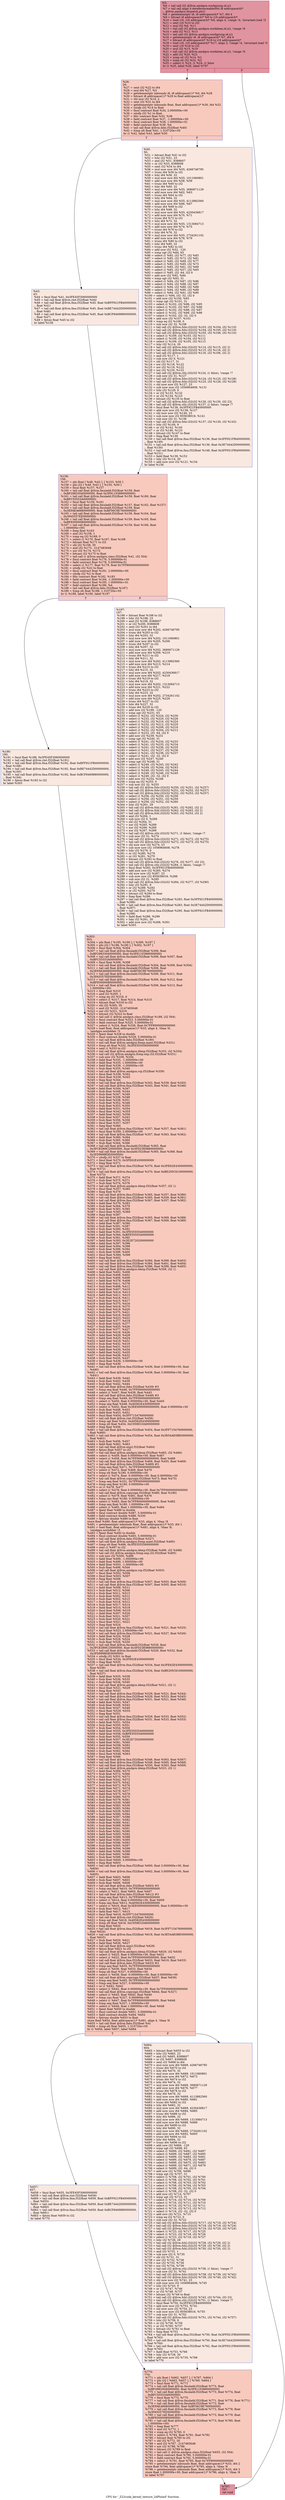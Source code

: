 digraph "CFG for '_Z22cuda_kernel_texture_2dPhiimf' function" {
	label="CFG for '_Z22cuda_kernel_texture_2dPhiimf' function";

	Node0x5f1b430 [shape=record,color="#b70d28ff", style=filled, fillcolor="#b70d2870",label="{%5:\l  %6 = tail call i32 @llvm.amdgcn.workgroup.id.x()\l  %7 = tail call align 4 dereferenceable(64) i8 addrspace(4)*\l... @llvm.amdgcn.dispatch.ptr()\l  %8 = getelementptr i8, i8 addrspace(4)* %7, i64 4\l  %9 = bitcast i8 addrspace(4)* %8 to i16 addrspace(4)*\l  %10 = load i16, i16 addrspace(4)* %9, align 4, !range !4, !invariant.load !5\l  %11 = zext i16 %10 to i32\l  %12 = mul i32 %6, %11\l  %13 = tail call i32 @llvm.amdgcn.workitem.id.x(), !range !6\l  %14 = add i32 %12, %13\l  %15 = tail call i32 @llvm.amdgcn.workgroup.id.y()\l  %16 = getelementptr i8, i8 addrspace(4)* %7, i64 6\l  %17 = bitcast i8 addrspace(4)* %16 to i16 addrspace(4)*\l  %18 = load i16, i16 addrspace(4)* %17, align 2, !range !4, !invariant.load !5\l  %19 = zext i16 %18 to i32\l  %20 = mul i32 %15, %19\l  %21 = tail call i32 @llvm.amdgcn.workitem.id.y(), !range !6\l  %22 = add i32 %20, %21\l  %23 = icmp slt i32 %14, %1\l  %24 = icmp slt i32 %22, %2\l  %25 = select i1 %23, i1 %24, i1 false\l  br i1 %25, label %26, label %797\l|{<s0>T|<s1>F}}"];
	Node0x5f1b430:s0 -> Node0x5f1eeb0;
	Node0x5f1b430:s1 -> Node0x5f1ef40;
	Node0x5f1eeb0 [shape=record,color="#3d50c3ff", style=filled, fillcolor="#ef886b70",label="{%26:\l26:                                               \l  %27 = sext i32 %22 to i64\l  %28 = mul i64 %27, %3\l  %29 = getelementptr inbounds i8, i8 addrspace(1)* %0, i64 %28\l  %30 = bitcast i8 addrspace(1)* %29 to float addrspace(1)*\l  %31 = shl nsw i32 %14, 2\l  %32 = sext i32 %31 to i64\l  %33 = getelementptr inbounds float, float addrspace(1)* %30, i64 %32\l  %34 = sitofp i32 %14 to float\l  %35 = fmul contract float %34, 2.000000e+00\l  %36 = sitofp i32 %1 to float\l  %37 = fdiv contract float %35, %36\l  %38 = fadd contract float %37, -1.000000e+00\l  %39 = fmul contract float %38, 1.000000e+01\l  %40 = fadd contract float %39, %4\l  %41 = tail call float @llvm.fabs.f32(float %40)\l  %42 = fcmp olt float %41, 1.310720e+05\l  br i1 %42, label %43, label %50\l|{<s0>T|<s1>F}}"];
	Node0x5f1eeb0:s0 -> Node0x5f20660;
	Node0x5f1eeb0:s1 -> Node0x5f206f0;
	Node0x5f20660 [shape=record,color="#3d50c3ff", style=filled, fillcolor="#f1ccb870",label="{%43:\l43:                                               \l  %44 = fmul float %41, 0x3FE45F3060000000\l  %45 = tail call float @llvm.rint.f32(float %44)\l  %46 = tail call float @llvm.fma.f32(float %45, float 0xBFF921FB40000000,\l... float %41)\l  %47 = tail call float @llvm.fma.f32(float %45, float 0xBE74442D00000000,\l... float %46)\l  %48 = tail call float @llvm.fma.f32(float %45, float 0xBCF8469880000000,\l... float %47)\l  %49 = fptosi float %45 to i32\l  br label %156\l}"];
	Node0x5f20660 -> Node0x5f21150;
	Node0x5f206f0 [shape=record,color="#3d50c3ff", style=filled, fillcolor="#f1ccb870",label="{%50:\l50:                                               \l  %51 = bitcast float %41 to i32\l  %52 = lshr i32 %51, 23\l  %53 = and i32 %51, 8388607\l  %54 = or i32 %53, 8388608\l  %55 = zext i32 %54 to i64\l  %56 = mul nuw nsw i64 %55, 4266746795\l  %57 = trunc i64 %56 to i32\l  %58 = lshr i64 %56, 32\l  %59 = mul nuw nsw i64 %55, 1011060801\l  %60 = add nuw nsw i64 %58, %59\l  %61 = trunc i64 %60 to i32\l  %62 = lshr i64 %60, 32\l  %63 = mul nuw nsw i64 %55, 3680671129\l  %64 = add nuw nsw i64 %62, %63\l  %65 = trunc i64 %64 to i32\l  %66 = lshr i64 %64, 32\l  %67 = mul nuw nsw i64 %55, 4113882560\l  %68 = add nuw nsw i64 %66, %67\l  %69 = trunc i64 %68 to i32\l  %70 = lshr i64 %68, 32\l  %71 = mul nuw nsw i64 %55, 4230436817\l  %72 = add nuw nsw i64 %70, %71\l  %73 = trunc i64 %72 to i32\l  %74 = lshr i64 %72, 32\l  %75 = mul nuw nsw i64 %55, 1313084713\l  %76 = add nuw nsw i64 %74, %75\l  %77 = trunc i64 %76 to i32\l  %78 = lshr i64 %76, 32\l  %79 = mul nuw nsw i64 %55, 2734261102\l  %80 = add nuw nsw i64 %78, %79\l  %81 = trunc i64 %80 to i32\l  %82 = lshr i64 %80, 32\l  %83 = trunc i64 %82 to i32\l  %84 = add nsw i32 %52, -120\l  %85 = icmp ugt i32 %84, 63\l  %86 = select i1 %85, i32 %77, i32 %83\l  %87 = select i1 %85, i32 %73, i32 %81\l  %88 = select i1 %85, i32 %69, i32 %77\l  %89 = select i1 %85, i32 %65, i32 %73\l  %90 = select i1 %85, i32 %61, i32 %69\l  %91 = select i1 %85, i32 %57, i32 %65\l  %92 = select i1 %85, i32 -64, i32 0\l  %93 = add nsw i32 %92, %84\l  %94 = icmp ugt i32 %93, 31\l  %95 = select i1 %94, i32 %87, i32 %86\l  %96 = select i1 %94, i32 %88, i32 %87\l  %97 = select i1 %94, i32 %89, i32 %88\l  %98 = select i1 %94, i32 %90, i32 %89\l  %99 = select i1 %94, i32 %91, i32 %90\l  %100 = select i1 %94, i32 -32, i32 0\l  %101 = add nsw i32 %100, %93\l  %102 = icmp ugt i32 %101, 31\l  %103 = select i1 %102, i32 %96, i32 %95\l  %104 = select i1 %102, i32 %97, i32 %96\l  %105 = select i1 %102, i32 %98, i32 %97\l  %106 = select i1 %102, i32 %99, i32 %98\l  %107 = select i1 %102, i32 -32, i32 0\l  %108 = add nsw i32 %107, %101\l  %109 = icmp eq i32 %108, 0\l  %110 = sub nsw i32 32, %108\l  %111 = tail call i32 @llvm.fshr.i32(i32 %103, i32 %104, i32 %110)\l  %112 = tail call i32 @llvm.fshr.i32(i32 %104, i32 %105, i32 %110)\l  %113 = tail call i32 @llvm.fshr.i32(i32 %105, i32 %106, i32 %110)\l  %114 = select i1 %109, i32 %103, i32 %111\l  %115 = select i1 %109, i32 %104, i32 %112\l  %116 = select i1 %109, i32 %105, i32 %113\l  %117 = lshr i32 %114, 29\l  %118 = tail call i32 @llvm.fshl.i32(i32 %114, i32 %115, i32 2)\l  %119 = tail call i32 @llvm.fshl.i32(i32 %115, i32 %116, i32 2)\l  %120 = tail call i32 @llvm.fshl.i32(i32 %116, i32 %106, i32 2)\l  %121 = and i32 %117, 1\l  %122 = sub nsw i32 0, %121\l  %123 = shl i32 %117, 31\l  %124 = xor i32 %118, %122\l  %125 = xor i32 %119, %122\l  %126 = xor i32 %120, %122\l  %127 = tail call i32 @llvm.ctlz.i32(i32 %124, i1 false), !range !7\l  %128 = sub nsw i32 31, %127\l  %129 = tail call i32 @llvm.fshr.i32(i32 %124, i32 %125, i32 %128)\l  %130 = tail call i32 @llvm.fshr.i32(i32 %125, i32 %126, i32 %128)\l  %131 = shl nuw nsw i32 %127, 23\l  %132 = sub nuw nsw i32 1056964608, %131\l  %133 = lshr i32 %129, 9\l  %134 = or i32 %133, %132\l  %135 = or i32 %134, %123\l  %136 = bitcast i32 %135 to float\l  %137 = tail call i32 @llvm.fshl.i32(i32 %129, i32 %130, i32 23)\l  %138 = tail call i32 @llvm.ctlz.i32(i32 %137, i1 false), !range !7\l  %139 = fmul float %136, 0x3FF921FB40000000\l  %140 = add nuw nsw i32 %138, %127\l  %141 = shl nuw nsw i32 %140, 23\l  %142 = sub nuw nsw i32 855638016, %141\l  %143 = sub nsw i32 31, %138\l  %144 = tail call i32 @llvm.fshr.i32(i32 %137, i32 %130, i32 %143)\l  %145 = lshr i32 %144, 9\l  %146 = or i32 %142, %145\l  %147 = or i32 %146, %123\l  %148 = bitcast i32 %147 to float\l  %149 = fneg float %139\l  %150 = tail call float @llvm.fma.f32(float %136, float 0x3FF921FB40000000,\l... float %149)\l  %151 = tail call float @llvm.fma.f32(float %136, float 0x3E74442D00000000,\l... float %150)\l  %152 = tail call float @llvm.fma.f32(float %148, float 0x3FF921FB40000000,\l... float %151)\l  %153 = fadd float %139, %152\l  %154 = lshr i32 %114, 30\l  %155 = add nuw nsw i32 %121, %154\l  br label %156\l}"];
	Node0x5f206f0 -> Node0x5f21150;
	Node0x5f21150 [shape=record,color="#3d50c3ff", style=filled, fillcolor="#ef886b70",label="{%156:\l156:                                              \l  %157 = phi float [ %48, %43 ], [ %153, %50 ]\l  %158 = phi i32 [ %49, %43 ], [ %155, %50 ]\l  %159 = fmul float %157, %157\l  %160 = tail call float @llvm.fmuladd.f32(float %159, float\l... 0xBF29833040000000, float 0x3F81103880000000)\l  %161 = tail call float @llvm.fmuladd.f32(float %159, float %160, float\l... 0xBFC55553A0000000)\l  %162 = fmul float %159, %161\l  %163 = tail call float @llvm.fmuladd.f32(float %157, float %162, float %157)\l  %164 = tail call float @llvm.fmuladd.f32(float %159, float\l... 0x3EFAEA6680000000, float 0xBF56C9E760000000)\l  %165 = tail call float @llvm.fmuladd.f32(float %159, float %164, float\l... 0x3FA5557EE0000000)\l  %166 = tail call float @llvm.fmuladd.f32(float %159, float %165, float\l... 0xBFE0000080000000)\l  %167 = tail call float @llvm.fmuladd.f32(float %159, float %166, float\l... 1.000000e+00)\l  %168 = fneg float %163\l  %169 = and i32 %158, 1\l  %170 = icmp eq i32 %169, 0\l  %171 = select i1 %170, float %167, float %168\l  %172 = bitcast float %171 to i32\l  %173 = shl i32 %158, 30\l  %174 = and i32 %173, -2147483648\l  %175 = xor i32 %174, %172\l  %176 = bitcast i32 %175 to float\l  %177 = tail call i1 @llvm.amdgcn.class.f32(float %41, i32 504)\l  %178 = fmul contract float %176, 5.000000e-01\l  %179 = fadd contract float %178, 5.000000e-01\l  %180 = select i1 %177, float %179, float 0x7FF8000000000000\l  %181 = sitofp i32 %22 to float\l  %182 = fmul contract float %181, 2.000000e+00\l  %183 = sitofp i32 %2 to float\l  %184 = fdiv contract float %182, %183\l  %185 = fadd contract float %184, -1.000000e+00\l  %186 = fmul contract float %185, 1.000000e+01\l  %187 = fadd contract float %186, %4\l  %188 = tail call float @llvm.fabs.f32(float %187)\l  %189 = fcmp olt float %188, 1.310720e+05\l  br i1 %189, label %190, label %197\l|{<s0>T|<s1>F}}"];
	Node0x5f21150:s0 -> Node0x5f28ad0;
	Node0x5f21150:s1 -> Node0x5f28b60;
	Node0x5f28ad0 [shape=record,color="#3d50c3ff", style=filled, fillcolor="#f1ccb870",label="{%190:\l190:                                              \l  %191 = fmul float %188, 0x3FE45F3060000000\l  %192 = tail call float @llvm.rint.f32(float %191)\l  %193 = tail call float @llvm.fma.f32(float %192, float 0xBFF921FB40000000,\l... float %188)\l  %194 = tail call float @llvm.fma.f32(float %192, float 0xBE74442D00000000,\l... float %193)\l  %195 = tail call float @llvm.fma.f32(float %192, float 0xBCF8469880000000,\l... float %194)\l  %196 = fptosi float %192 to i32\l  br label %303\l}"];
	Node0x5f28ad0 -> Node0x5f29220;
	Node0x5f28b60 [shape=record,color="#3d50c3ff", style=filled, fillcolor="#f1ccb870",label="{%197:\l197:                                              \l  %198 = bitcast float %188 to i32\l  %199 = lshr i32 %198, 23\l  %200 = and i32 %198, 8388607\l  %201 = or i32 %200, 8388608\l  %202 = zext i32 %201 to i64\l  %203 = mul nuw nsw i64 %202, 4266746795\l  %204 = trunc i64 %203 to i32\l  %205 = lshr i64 %203, 32\l  %206 = mul nuw nsw i64 %202, 1011060801\l  %207 = add nuw nsw i64 %205, %206\l  %208 = trunc i64 %207 to i32\l  %209 = lshr i64 %207, 32\l  %210 = mul nuw nsw i64 %202, 3680671129\l  %211 = add nuw nsw i64 %209, %210\l  %212 = trunc i64 %211 to i32\l  %213 = lshr i64 %211, 32\l  %214 = mul nuw nsw i64 %202, 4113882560\l  %215 = add nuw nsw i64 %213, %214\l  %216 = trunc i64 %215 to i32\l  %217 = lshr i64 %215, 32\l  %218 = mul nuw nsw i64 %202, 4230436817\l  %219 = add nuw nsw i64 %217, %218\l  %220 = trunc i64 %219 to i32\l  %221 = lshr i64 %219, 32\l  %222 = mul nuw nsw i64 %202, 1313084713\l  %223 = add nuw nsw i64 %221, %222\l  %224 = trunc i64 %223 to i32\l  %225 = lshr i64 %223, 32\l  %226 = mul nuw nsw i64 %202, 2734261102\l  %227 = add nuw nsw i64 %225, %226\l  %228 = trunc i64 %227 to i32\l  %229 = lshr i64 %227, 32\l  %230 = trunc i64 %229 to i32\l  %231 = add nsw i32 %199, -120\l  %232 = icmp ugt i32 %231, 63\l  %233 = select i1 %232, i32 %224, i32 %230\l  %234 = select i1 %232, i32 %220, i32 %228\l  %235 = select i1 %232, i32 %216, i32 %224\l  %236 = select i1 %232, i32 %212, i32 %220\l  %237 = select i1 %232, i32 %208, i32 %216\l  %238 = select i1 %232, i32 %204, i32 %212\l  %239 = select i1 %232, i32 -64, i32 0\l  %240 = add nsw i32 %239, %231\l  %241 = icmp ugt i32 %240, 31\l  %242 = select i1 %241, i32 %234, i32 %233\l  %243 = select i1 %241, i32 %235, i32 %234\l  %244 = select i1 %241, i32 %236, i32 %235\l  %245 = select i1 %241, i32 %237, i32 %236\l  %246 = select i1 %241, i32 %238, i32 %237\l  %247 = select i1 %241, i32 -32, i32 0\l  %248 = add nsw i32 %247, %240\l  %249 = icmp ugt i32 %248, 31\l  %250 = select i1 %249, i32 %243, i32 %242\l  %251 = select i1 %249, i32 %244, i32 %243\l  %252 = select i1 %249, i32 %245, i32 %244\l  %253 = select i1 %249, i32 %246, i32 %245\l  %254 = select i1 %249, i32 -32, i32 0\l  %255 = add nsw i32 %254, %248\l  %256 = icmp eq i32 %255, 0\l  %257 = sub nsw i32 32, %255\l  %258 = tail call i32 @llvm.fshr.i32(i32 %250, i32 %251, i32 %257)\l  %259 = tail call i32 @llvm.fshr.i32(i32 %251, i32 %252, i32 %257)\l  %260 = tail call i32 @llvm.fshr.i32(i32 %252, i32 %253, i32 %257)\l  %261 = select i1 %256, i32 %250, i32 %258\l  %262 = select i1 %256, i32 %251, i32 %259\l  %263 = select i1 %256, i32 %252, i32 %260\l  %264 = lshr i32 %261, 29\l  %265 = tail call i32 @llvm.fshl.i32(i32 %261, i32 %262, i32 2)\l  %266 = tail call i32 @llvm.fshl.i32(i32 %262, i32 %263, i32 2)\l  %267 = tail call i32 @llvm.fshl.i32(i32 %263, i32 %253, i32 2)\l  %268 = and i32 %264, 1\l  %269 = sub nsw i32 0, %268\l  %270 = shl i32 %264, 31\l  %271 = xor i32 %265, %269\l  %272 = xor i32 %266, %269\l  %273 = xor i32 %267, %269\l  %274 = tail call i32 @llvm.ctlz.i32(i32 %271, i1 false), !range !7\l  %275 = sub nsw i32 31, %274\l  %276 = tail call i32 @llvm.fshr.i32(i32 %271, i32 %272, i32 %275)\l  %277 = tail call i32 @llvm.fshr.i32(i32 %272, i32 %273, i32 %275)\l  %278 = shl nuw nsw i32 %274, 23\l  %279 = sub nuw nsw i32 1056964608, %278\l  %280 = lshr i32 %276, 9\l  %281 = or i32 %280, %279\l  %282 = or i32 %281, %270\l  %283 = bitcast i32 %282 to float\l  %284 = tail call i32 @llvm.fshl.i32(i32 %276, i32 %277, i32 23)\l  %285 = tail call i32 @llvm.ctlz.i32(i32 %284, i1 false), !range !7\l  %286 = fmul float %283, 0x3FF921FB40000000\l  %287 = add nuw nsw i32 %285, %274\l  %288 = shl nuw nsw i32 %287, 23\l  %289 = sub nuw nsw i32 855638016, %288\l  %290 = sub nsw i32 31, %285\l  %291 = tail call i32 @llvm.fshr.i32(i32 %284, i32 %277, i32 %290)\l  %292 = lshr i32 %291, 9\l  %293 = or i32 %289, %292\l  %294 = or i32 %293, %270\l  %295 = bitcast i32 %294 to float\l  %296 = fneg float %286\l  %297 = tail call float @llvm.fma.f32(float %283, float 0x3FF921FB40000000,\l... float %296)\l  %298 = tail call float @llvm.fma.f32(float %283, float 0x3E74442D00000000,\l... float %297)\l  %299 = tail call float @llvm.fma.f32(float %295, float 0x3FF921FB40000000,\l... float %298)\l  %300 = fadd float %286, %299\l  %301 = lshr i32 %261, 30\l  %302 = add nuw nsw i32 %268, %301\l  br label %303\l}"];
	Node0x5f28b60 -> Node0x5f29220;
	Node0x5f29220 [shape=record,color="#3d50c3ff", style=filled, fillcolor="#ef886b70",label="{%303:\l303:                                              \l  %304 = phi float [ %195, %190 ], [ %300, %197 ]\l  %305 = phi i32 [ %196, %190 ], [ %302, %197 ]\l  %306 = fmul float %304, %304\l  %307 = tail call float @llvm.fmuladd.f32(float %306, float\l... 0xBF29833040000000, float 0x3F81103880000000)\l  %308 = tail call float @llvm.fmuladd.f32(float %306, float %307, float\l... 0xBFC55553A0000000)\l  %309 = fmul float %306, %308\l  %310 = tail call float @llvm.fmuladd.f32(float %304, float %309, float %304)\l  %311 = tail call float @llvm.fmuladd.f32(float %306, float\l... 0x3EFAEA6680000000, float 0xBF56C9E760000000)\l  %312 = tail call float @llvm.fmuladd.f32(float %306, float %311, float\l... 0x3FA5557EE0000000)\l  %313 = tail call float @llvm.fmuladd.f32(float %306, float %312, float\l... 0xBFE0000080000000)\l  %314 = tail call float @llvm.fmuladd.f32(float %306, float %313, float\l... 1.000000e+00)\l  %315 = fneg float %310\l  %316 = and i32 %305, 1\l  %317 = icmp eq i32 %316, 0\l  %318 = select i1 %317, float %314, float %315\l  %319 = bitcast float %318 to i32\l  %320 = shl i32 %305, 30\l  %321 = and i32 %320, -2147483648\l  %322 = xor i32 %321, %319\l  %323 = bitcast i32 %322 to float\l  %324 = tail call i1 @llvm.amdgcn.class.f32(float %188, i32 504)\l  %325 = fmul contract float %323, 5.000000e-01\l  %326 = fadd contract float %325, 5.000000e-01\l  %327 = select i1 %324, float %326, float 0x7FF8000000000000\l  %328 = load float, float addrspace(1)* %33, align 4, !tbaa !8,\l... !amdgpu.noclobber !5\l  %329 = fpext float %328 to double\l  %330 = fmul contract double %329, 5.000000e-01\l  %331 = tail call float @llvm.fabs.f32(float %180)\l  %332 = tail call float @llvm.amdgcn.frexp.mant.f32(float %331)\l  %333 = fcmp olt float %332, 0x3FE5555560000000\l  %334 = zext i1 %333 to i32\l  %335 = tail call float @llvm.amdgcn.ldexp.f32(float %332, i32 %334)\l  %336 = tail call i32 @llvm.amdgcn.frexp.exp.i32.f32(float %331)\l  %337 = sub nsw i32 %336, %334\l  %338 = fadd float %335, -1.000000e+00\l  %339 = fadd float %335, 1.000000e+00\l  %340 = fadd float %339, -1.000000e+00\l  %341 = fsub float %335, %340\l  %342 = tail call float @llvm.amdgcn.rcp.f32(float %339)\l  %343 = fmul float %338, %342\l  %344 = fmul float %339, %343\l  %345 = fneg float %344\l  %346 = tail call float @llvm.fma.f32(float %343, float %339, float %345)\l  %347 = tail call float @llvm.fma.f32(float %343, float %341, float %346)\l  %348 = fadd float %344, %347\l  %349 = fsub float %348, %344\l  %350 = fsub float %347, %349\l  %351 = fsub float %338, %348\l  %352 = fsub float %338, %351\l  %353 = fsub float %352, %348\l  %354 = fsub float %353, %350\l  %355 = fadd float %351, %354\l  %356 = fmul float %342, %355\l  %357 = fadd float %343, %356\l  %358 = fsub float %357, %343\l  %359 = fsub float %356, %358\l  %360 = fmul float %357, %357\l  %361 = fneg float %360\l  %362 = tail call float @llvm.fma.f32(float %357, float %357, float %361)\l  %363 = fmul float %359, 2.000000e+00\l  %364 = tail call float @llvm.fma.f32(float %357, float %363, float %362)\l  %365 = fadd float %360, %364\l  %366 = fsub float %365, %360\l  %367 = fsub float %364, %366\l  %368 = tail call float @llvm.fmuladd.f32(float %365, float\l... 0x3FCED89C20000000, float 0x3FD23E9880000000)\l  %369 = tail call float @llvm.fmuladd.f32(float %365, float %368, float\l... 0x3FD999BDE0000000)\l  %370 = sitofp i32 %337 to float\l  %371 = fmul float %370, 0x3FE62E4300000000\l  %372 = fneg float %371\l  %373 = tail call float @llvm.fma.f32(float %370, float 0x3FE62E4300000000,\l... float %372)\l  %374 = tail call float @llvm.fma.f32(float %370, float 0xBE205C6100000000,\l... float %373)\l  %375 = fadd float %371, %374\l  %376 = fsub float %375, %371\l  %377 = fsub float %374, %376\l  %378 = tail call float @llvm.amdgcn.ldexp.f32(float %357, i32 1)\l  %379 = fmul float %357, %365\l  %380 = fneg float %379\l  %381 = tail call float @llvm.fma.f32(float %365, float %357, float %380)\l  %382 = tail call float @llvm.fma.f32(float %365, float %359, float %381)\l  %383 = tail call float @llvm.fma.f32(float %367, float %357, float %382)\l  %384 = fadd float %379, %383\l  %385 = fsub float %384, %379\l  %386 = fsub float %383, %385\l  %387 = fmul float %365, %369\l  %388 = fneg float %387\l  %389 = tail call float @llvm.fma.f32(float %365, float %369, float %388)\l  %390 = tail call float @llvm.fma.f32(float %367, float %369, float %389)\l  %391 = fadd float %387, %390\l  %392 = fsub float %391, %387\l  %393 = fsub float %390, %392\l  %394 = fadd float %391, 0x3FE5555540000000\l  %395 = fadd float %394, 0xBFE5555540000000\l  %396 = fsub float %391, %395\l  %397 = fadd float %393, 0x3E2E720200000000\l  %398 = fadd float %397, %396\l  %399 = fadd float %394, %398\l  %400 = fsub float %399, %394\l  %401 = fsub float %398, %400\l  %402 = fmul float %384, %399\l  %403 = fneg float %402\l  %404 = tail call float @llvm.fma.f32(float %384, float %399, float %403)\l  %405 = tail call float @llvm.fma.f32(float %384, float %401, float %404)\l  %406 = tail call float @llvm.fma.f32(float %386, float %399, float %405)\l  %407 = tail call float @llvm.amdgcn.ldexp.f32(float %359, i32 1)\l  %408 = fadd float %402, %406\l  %409 = fsub float %408, %402\l  %410 = fsub float %406, %409\l  %411 = fadd float %378, %408\l  %412 = fsub float %411, %378\l  %413 = fsub float %408, %412\l  %414 = fadd float %407, %410\l  %415 = fadd float %414, %413\l  %416 = fadd float %411, %415\l  %417 = fsub float %416, %411\l  %418 = fsub float %415, %417\l  %419 = fadd float %375, %416\l  %420 = fsub float %419, %375\l  %421 = fsub float %419, %420\l  %422 = fsub float %375, %421\l  %423 = fsub float %416, %420\l  %424 = fadd float %423, %422\l  %425 = fadd float %377, %418\l  %426 = fsub float %425, %377\l  %427 = fsub float %425, %426\l  %428 = fsub float %377, %427\l  %429 = fsub float %418, %426\l  %430 = fadd float %429, %428\l  %431 = fadd float %425, %424\l  %432 = fadd float %419, %431\l  %433 = fsub float %432, %419\l  %434 = fsub float %431, %433\l  %435 = fadd float %430, %434\l  %436 = fadd float %432, %435\l  %437 = fsub float %436, %432\l  %438 = fsub float %435, %437\l  %439 = fmul float %436, 3.000000e+00\l  %440 = fneg float %439\l  %441 = tail call float @llvm.fma.f32(float %436, float 3.000000e+00, float\l... %440)\l  %442 = tail call float @llvm.fma.f32(float %438, float 3.000000e+00, float\l... %441)\l  %443 = fadd float %439, %442\l  %444 = fsub float %443, %439\l  %445 = fsub float %442, %444\l  %446 = tail call float @llvm.fabs.f32(float %439) #3\l  %447 = fcmp oeq float %446, 0x7FF0000000000000\l  %448 = select i1 %447, float %439, float %443\l  %449 = tail call float @llvm.fabs.f32(float %448) #3\l  %450 = fcmp oeq float %449, 0x7FF0000000000000\l  %451 = select i1 %450, float 0.000000e+00, float %445\l  %452 = fcmp oeq float %448, 0x40562E4300000000\l  %453 = select i1 %452, float 0x3EE0000000000000, float 0.000000e+00\l  %454 = fsub float %448, %453\l  %455 = fadd float %453, %451\l  %456 = fmul float %454, 0x3FF7154760000000\l  %457 = tail call float @llvm.rint.f32(float %456)\l  %458 = fcmp ogt float %454, 0x40562E4300000000\l  %459 = fcmp olt float %454, 0xC059D1DA00000000\l  %460 = fneg float %456\l  %461 = tail call float @llvm.fma.f32(float %454, float 0x3FF7154760000000,\l... float %460)\l  %462 = tail call float @llvm.fma.f32(float %454, float 0x3E54AE0BE0000000,\l... float %461)\l  %463 = fsub float %456, %457\l  %464 = fadd float %462, %463\l  %465 = tail call float @llvm.exp2.f32(float %464)\l  %466 = fptosi float %457 to i32\l  %467 = tail call float @llvm.amdgcn.ldexp.f32(float %465, i32 %466)\l  %468 = select i1 %459, float 0.000000e+00, float %467\l  %469 = select i1 %458, float 0x7FF0000000000000, float %468\l  %470 = tail call float @llvm.fma.f32(float %469, float %455, float %469)\l  %471 = tail call float @llvm.fabs.f32(float %469) #3\l  %472 = fcmp oeq float %471, 0x7FF0000000000000\l  %473 = select i1 %472, float %469, float %470\l  %474 = fcmp olt float %180, 0.000000e+00\l  %475 = select i1 %474, float -0.000000e+00, float 0.000000e+00\l  %476 = tail call float @llvm.copysign.f32(float %473, float %475)\l  %477 = fcmp oeq float %331, 0x7FF0000000000000\l  %478 = fcmp oeq float %180, 0.000000e+00\l  %479 = or i1 %478, %477\l  %480 = select i1 %478, float 0.000000e+00, float 0x7FF0000000000000\l  %481 = tail call float @llvm.copysign.f32(float %480, float %180)\l  %482 = select i1 %479, float %481, float %476\l  %483 = fcmp uno float %180, 0.000000e+00\l  %484 = select i1 %483, float 0x7FF8000000000000, float %482\l  %485 = fcmp oeq float %180, 1.000000e+00\l  %486 = select i1 %485, float 1.000000e+00, float %484\l  %487 = fpext float %486 to double\l  %488 = fmul contract double %487, 5.000000e-01\l  %489 = fadd contract double %488, %330\l  %490 = fptrunc double %489 to float\l  store float %490, float addrspace(1)* %33, align 4, !tbaa !8\l  %491 = getelementptr inbounds float, float addrspace(1)* %33, i64 1\l  %492 = load float, float addrspace(1)* %491, align 4, !tbaa !8,\l... !amdgpu.noclobber !5\l  %493 = fpext float %492 to double\l  %494 = fmul contract double %493, 5.000000e-01\l  %495 = tail call float @llvm.fabs.f32(float %327)\l  %496 = tail call float @llvm.amdgcn.frexp.mant.f32(float %495)\l  %497 = fcmp olt float %496, 0x3FE5555560000000\l  %498 = zext i1 %497 to i32\l  %499 = tail call float @llvm.amdgcn.ldexp.f32(float %496, i32 %498)\l  %500 = tail call i32 @llvm.amdgcn.frexp.exp.i32.f32(float %495)\l  %501 = sub nsw i32 %500, %498\l  %502 = fadd float %499, -1.000000e+00\l  %503 = fadd float %499, 1.000000e+00\l  %504 = fadd float %503, -1.000000e+00\l  %505 = fsub float %499, %504\l  %506 = tail call float @llvm.amdgcn.rcp.f32(float %503)\l  %507 = fmul float %502, %506\l  %508 = fmul float %503, %507\l  %509 = fneg float %508\l  %510 = tail call float @llvm.fma.f32(float %507, float %503, float %509)\l  %511 = tail call float @llvm.fma.f32(float %507, float %505, float %510)\l  %512 = fadd float %508, %511\l  %513 = fsub float %512, %508\l  %514 = fsub float %511, %513\l  %515 = fsub float %502, %512\l  %516 = fsub float %502, %515\l  %517 = fsub float %516, %512\l  %518 = fsub float %517, %514\l  %519 = fadd float %515, %518\l  %520 = fmul float %506, %519\l  %521 = fadd float %507, %520\l  %522 = fsub float %521, %507\l  %523 = fsub float %520, %522\l  %524 = fmul float %521, %521\l  %525 = fneg float %524\l  %526 = tail call float @llvm.fma.f32(float %521, float %521, float %525)\l  %527 = fmul float %523, 2.000000e+00\l  %528 = tail call float @llvm.fma.f32(float %521, float %527, float %526)\l  %529 = fadd float %524, %528\l  %530 = fsub float %529, %524\l  %531 = fsub float %528, %530\l  %532 = tail call float @llvm.fmuladd.f32(float %529, float\l... 0x3FCED89C20000000, float 0x3FD23E9880000000)\l  %533 = tail call float @llvm.fmuladd.f32(float %529, float %532, float\l... 0x3FD999BDE0000000)\l  %534 = sitofp i32 %501 to float\l  %535 = fmul float %534, 0x3FE62E4300000000\l  %536 = fneg float %535\l  %537 = tail call float @llvm.fma.f32(float %534, float 0x3FE62E4300000000,\l... float %536)\l  %538 = tail call float @llvm.fma.f32(float %534, float 0xBE205C6100000000,\l... float %537)\l  %539 = fadd float %535, %538\l  %540 = fsub float %539, %535\l  %541 = fsub float %538, %540\l  %542 = tail call float @llvm.amdgcn.ldexp.f32(float %521, i32 1)\l  %543 = fmul float %521, %529\l  %544 = fneg float %543\l  %545 = tail call float @llvm.fma.f32(float %529, float %521, float %544)\l  %546 = tail call float @llvm.fma.f32(float %529, float %523, float %545)\l  %547 = tail call float @llvm.fma.f32(float %531, float %521, float %546)\l  %548 = fadd float %543, %547\l  %549 = fsub float %548, %543\l  %550 = fsub float %547, %549\l  %551 = fmul float %529, %533\l  %552 = fneg float %551\l  %553 = tail call float @llvm.fma.f32(float %529, float %533, float %552)\l  %554 = tail call float @llvm.fma.f32(float %531, float %533, float %553)\l  %555 = fadd float %551, %554\l  %556 = fsub float %555, %551\l  %557 = fsub float %554, %556\l  %558 = fadd float %555, 0x3FE5555540000000\l  %559 = fadd float %558, 0xBFE5555540000000\l  %560 = fsub float %555, %559\l  %561 = fadd float %557, 0x3E2E720200000000\l  %562 = fadd float %561, %560\l  %563 = fadd float %558, %562\l  %564 = fsub float %563, %558\l  %565 = fsub float %562, %564\l  %566 = fmul float %548, %563\l  %567 = fneg float %566\l  %568 = tail call float @llvm.fma.f32(float %548, float %563, float %567)\l  %569 = tail call float @llvm.fma.f32(float %548, float %565, float %568)\l  %570 = tail call float @llvm.fma.f32(float %550, float %563, float %569)\l  %571 = tail call float @llvm.amdgcn.ldexp.f32(float %523, i32 1)\l  %572 = fadd float %566, %570\l  %573 = fsub float %572, %566\l  %574 = fsub float %570, %573\l  %575 = fadd float %542, %572\l  %576 = fsub float %575, %542\l  %577 = fsub float %572, %576\l  %578 = fadd float %571, %574\l  %579 = fadd float %578, %577\l  %580 = fadd float %575, %579\l  %581 = fsub float %580, %575\l  %582 = fsub float %579, %581\l  %583 = fadd float %539, %580\l  %584 = fsub float %583, %539\l  %585 = fsub float %583, %584\l  %586 = fsub float %539, %585\l  %587 = fsub float %580, %584\l  %588 = fadd float %587, %586\l  %589 = fadd float %541, %582\l  %590 = fsub float %589, %541\l  %591 = fsub float %589, %590\l  %592 = fsub float %541, %591\l  %593 = fsub float %582, %590\l  %594 = fadd float %593, %592\l  %595 = fadd float %589, %588\l  %596 = fadd float %583, %595\l  %597 = fsub float %596, %583\l  %598 = fsub float %595, %597\l  %599 = fadd float %594, %598\l  %600 = fadd float %596, %599\l  %601 = fsub float %600, %596\l  %602 = fsub float %599, %601\l  %603 = fmul float %600, 3.000000e+00\l  %604 = fneg float %603\l  %605 = tail call float @llvm.fma.f32(float %600, float 3.000000e+00, float\l... %604)\l  %606 = tail call float @llvm.fma.f32(float %602, float 3.000000e+00, float\l... %605)\l  %607 = fadd float %603, %606\l  %608 = fsub float %607, %603\l  %609 = fsub float %606, %608\l  %610 = tail call float @llvm.fabs.f32(float %603) #3\l  %611 = fcmp oeq float %610, 0x7FF0000000000000\l  %612 = select i1 %611, float %603, float %607\l  %613 = tail call float @llvm.fabs.f32(float %612) #3\l  %614 = fcmp oeq float %613, 0x7FF0000000000000\l  %615 = select i1 %614, float 0.000000e+00, float %609\l  %616 = fcmp oeq float %612, 0x40562E4300000000\l  %617 = select i1 %616, float 0x3EE0000000000000, float 0.000000e+00\l  %618 = fsub float %612, %617\l  %619 = fadd float %617, %615\l  %620 = fmul float %618, 0x3FF7154760000000\l  %621 = tail call float @llvm.rint.f32(float %620)\l  %622 = fcmp ogt float %618, 0x40562E4300000000\l  %623 = fcmp olt float %618, 0xC059D1DA00000000\l  %624 = fneg float %620\l  %625 = tail call float @llvm.fma.f32(float %618, float 0x3FF7154760000000,\l... float %624)\l  %626 = tail call float @llvm.fma.f32(float %618, float 0x3E54AE0BE0000000,\l... float %625)\l  %627 = fsub float %620, %621\l  %628 = fadd float %626, %627\l  %629 = tail call float @llvm.exp2.f32(float %628)\l  %630 = fptosi float %621 to i32\l  %631 = tail call float @llvm.amdgcn.ldexp.f32(float %629, i32 %630)\l  %632 = select i1 %623, float 0.000000e+00, float %631\l  %633 = select i1 %622, float 0x7FF0000000000000, float %632\l  %634 = tail call float @llvm.fma.f32(float %633, float %619, float %633)\l  %635 = tail call float @llvm.fabs.f32(float %633) #3\l  %636 = fcmp oeq float %635, 0x7FF0000000000000\l  %637 = select i1 %636, float %633, float %634\l  %638 = fcmp olt float %327, 0.000000e+00\l  %639 = select i1 %638, float -0.000000e+00, float 0.000000e+00\l  %640 = tail call float @llvm.copysign.f32(float %637, float %639)\l  %641 = fcmp oeq float %495, 0x7FF0000000000000\l  %642 = fcmp oeq float %327, 0.000000e+00\l  %643 = or i1 %642, %641\l  %644 = select i1 %642, float 0.000000e+00, float 0x7FF0000000000000\l  %645 = tail call float @llvm.copysign.f32(float %644, float %327)\l  %646 = select i1 %643, float %645, float %640\l  %647 = fcmp uno float %327, 0.000000e+00\l  %648 = select i1 %647, float 0x7FF8000000000000, float %646\l  %649 = fcmp oeq float %327, 1.000000e+00\l  %650 = select i1 %649, float 1.000000e+00, float %648\l  %651 = fpext float %650 to double\l  %652 = fmul contract double %651, 5.000000e-01\l  %653 = fadd contract double %494, %652\l  %654 = fptrunc double %653 to float\l  store float %654, float addrspace(1)* %491, align 4, !tbaa !8\l  %655 = tail call float @llvm.fabs.f32(float %4)\l  %656 = fcmp olt float %655, 1.310720e+05\l  br i1 %656, label %657, label %664\l|{<s0>T|<s1>F}}"];
	Node0x5f29220:s0 -> Node0x5f3f890;
	Node0x5f29220:s1 -> Node0x5f3f8e0;
	Node0x5f3f890 [shape=record,color="#3d50c3ff", style=filled, fillcolor="#f1ccb870",label="{%657:\l657:                                              \l  %658 = fmul float %655, 0x3FE45F3060000000\l  %659 = tail call float @llvm.rint.f32(float %658)\l  %660 = tail call float @llvm.fma.f32(float %659, float 0xBFF921FB40000000,\l... float %655)\l  %661 = tail call float @llvm.fma.f32(float %659, float 0xBE74442D00000000,\l... float %660)\l  %662 = tail call float @llvm.fma.f32(float %659, float 0xBCF8469880000000,\l... float %661)\l  %663 = fptosi float %659 to i32\l  br label %770\l}"];
	Node0x5f3f890 -> Node0x5f3ffa0;
	Node0x5f3f8e0 [shape=record,color="#3d50c3ff", style=filled, fillcolor="#f1ccb870",label="{%664:\l664:                                              \l  %665 = bitcast float %655 to i32\l  %666 = lshr i32 %665, 23\l  %667 = and i32 %665, 8388607\l  %668 = or i32 %667, 8388608\l  %669 = zext i32 %668 to i64\l  %670 = mul nuw nsw i64 %669, 4266746795\l  %671 = trunc i64 %670 to i32\l  %672 = lshr i64 %670, 32\l  %673 = mul nuw nsw i64 %669, 1011060801\l  %674 = add nuw nsw i64 %672, %673\l  %675 = trunc i64 %674 to i32\l  %676 = lshr i64 %674, 32\l  %677 = mul nuw nsw i64 %669, 3680671129\l  %678 = add nuw nsw i64 %676, %677\l  %679 = trunc i64 %678 to i32\l  %680 = lshr i64 %678, 32\l  %681 = mul nuw nsw i64 %669, 4113882560\l  %682 = add nuw nsw i64 %680, %681\l  %683 = trunc i64 %682 to i32\l  %684 = lshr i64 %682, 32\l  %685 = mul nuw nsw i64 %669, 4230436817\l  %686 = add nuw nsw i64 %684, %685\l  %687 = trunc i64 %686 to i32\l  %688 = lshr i64 %686, 32\l  %689 = mul nuw nsw i64 %669, 1313084713\l  %690 = add nuw nsw i64 %688, %689\l  %691 = trunc i64 %690 to i32\l  %692 = lshr i64 %690, 32\l  %693 = mul nuw nsw i64 %669, 2734261102\l  %694 = add nuw nsw i64 %692, %693\l  %695 = trunc i64 %694 to i32\l  %696 = lshr i64 %694, 32\l  %697 = trunc i64 %696 to i32\l  %698 = add nsw i32 %666, -120\l  %699 = icmp ugt i32 %698, 63\l  %700 = select i1 %699, i32 %691, i32 %697\l  %701 = select i1 %699, i32 %687, i32 %695\l  %702 = select i1 %699, i32 %683, i32 %691\l  %703 = select i1 %699, i32 %679, i32 %687\l  %704 = select i1 %699, i32 %675, i32 %683\l  %705 = select i1 %699, i32 %671, i32 %679\l  %706 = select i1 %699, i32 -64, i32 0\l  %707 = add nsw i32 %706, %698\l  %708 = icmp ugt i32 %707, 31\l  %709 = select i1 %708, i32 %701, i32 %700\l  %710 = select i1 %708, i32 %702, i32 %701\l  %711 = select i1 %708, i32 %703, i32 %702\l  %712 = select i1 %708, i32 %704, i32 %703\l  %713 = select i1 %708, i32 %705, i32 %704\l  %714 = select i1 %708, i32 -32, i32 0\l  %715 = add nsw i32 %714, %707\l  %716 = icmp ugt i32 %715, 31\l  %717 = select i1 %716, i32 %710, i32 %709\l  %718 = select i1 %716, i32 %711, i32 %710\l  %719 = select i1 %716, i32 %712, i32 %711\l  %720 = select i1 %716, i32 %713, i32 %712\l  %721 = select i1 %716, i32 -32, i32 0\l  %722 = add nsw i32 %721, %715\l  %723 = icmp eq i32 %722, 0\l  %724 = sub nsw i32 32, %722\l  %725 = tail call i32 @llvm.fshr.i32(i32 %717, i32 %718, i32 %724)\l  %726 = tail call i32 @llvm.fshr.i32(i32 %718, i32 %719, i32 %724)\l  %727 = tail call i32 @llvm.fshr.i32(i32 %719, i32 %720, i32 %724)\l  %728 = select i1 %723, i32 %717, i32 %725\l  %729 = select i1 %723, i32 %718, i32 %726\l  %730 = select i1 %723, i32 %719, i32 %727\l  %731 = lshr i32 %728, 29\l  %732 = tail call i32 @llvm.fshl.i32(i32 %728, i32 %729, i32 2)\l  %733 = tail call i32 @llvm.fshl.i32(i32 %729, i32 %730, i32 2)\l  %734 = tail call i32 @llvm.fshl.i32(i32 %730, i32 %720, i32 2)\l  %735 = and i32 %731, 1\l  %736 = sub nsw i32 0, %735\l  %737 = shl i32 %731, 31\l  %738 = xor i32 %732, %736\l  %739 = xor i32 %733, %736\l  %740 = xor i32 %734, %736\l  %741 = tail call i32 @llvm.ctlz.i32(i32 %738, i1 false), !range !7\l  %742 = sub nsw i32 31, %741\l  %743 = tail call i32 @llvm.fshr.i32(i32 %738, i32 %739, i32 %742)\l  %744 = tail call i32 @llvm.fshr.i32(i32 %739, i32 %740, i32 %742)\l  %745 = shl nuw nsw i32 %741, 23\l  %746 = sub nuw nsw i32 1056964608, %745\l  %747 = lshr i32 %743, 9\l  %748 = or i32 %747, %746\l  %749 = or i32 %748, %737\l  %750 = bitcast i32 %749 to float\l  %751 = tail call i32 @llvm.fshl.i32(i32 %743, i32 %744, i32 23)\l  %752 = tail call i32 @llvm.ctlz.i32(i32 %751, i1 false), !range !7\l  %753 = fmul float %750, 0x3FF921FB40000000\l  %754 = add nuw nsw i32 %752, %741\l  %755 = shl nuw nsw i32 %754, 23\l  %756 = sub nuw nsw i32 855638016, %755\l  %757 = sub nsw i32 31, %752\l  %758 = tail call i32 @llvm.fshr.i32(i32 %751, i32 %744, i32 %757)\l  %759 = lshr i32 %758, 9\l  %760 = or i32 %756, %759\l  %761 = or i32 %760, %737\l  %762 = bitcast i32 %761 to float\l  %763 = fneg float %753\l  %764 = tail call float @llvm.fma.f32(float %750, float 0x3FF921FB40000000,\l... float %763)\l  %765 = tail call float @llvm.fma.f32(float %750, float 0x3E74442D00000000,\l... float %764)\l  %766 = tail call float @llvm.fma.f32(float %762, float 0x3FF921FB40000000,\l... float %765)\l  %767 = fadd float %753, %766\l  %768 = lshr i32 %728, 30\l  %769 = add nuw nsw i32 %735, %768\l  br label %770\l}"];
	Node0x5f3f8e0 -> Node0x5f3ffa0;
	Node0x5f3ffa0 [shape=record,color="#3d50c3ff", style=filled, fillcolor="#ef886b70",label="{%770:\l770:                                              \l  %771 = phi float [ %662, %657 ], [ %767, %664 ]\l  %772 = phi i32 [ %663, %657 ], [ %769, %664 ]\l  %773 = fmul float %771, %771\l  %774 = tail call float @llvm.fmuladd.f32(float %773, float\l... 0xBF29833040000000, float 0x3F81103880000000)\l  %775 = tail call float @llvm.fmuladd.f32(float %773, float %774, float\l... 0xBFC55553A0000000)\l  %776 = fmul float %773, %775\l  %777 = tail call float @llvm.fmuladd.f32(float %771, float %776, float %771)\l  %778 = tail call float @llvm.fmuladd.f32(float %773, float\l... 0x3EFAEA6680000000, float 0xBF56C9E760000000)\l  %779 = tail call float @llvm.fmuladd.f32(float %773, float %778, float\l... 0x3FA5557EE0000000)\l  %780 = tail call float @llvm.fmuladd.f32(float %773, float %779, float\l... 0xBFE0000080000000)\l  %781 = tail call float @llvm.fmuladd.f32(float %773, float %780, float\l... 1.000000e+00)\l  %782 = fneg float %777\l  %783 = and i32 %772, 1\l  %784 = icmp eq i32 %783, 0\l  %785 = select i1 %784, float %781, float %782\l  %786 = bitcast float %785 to i32\l  %787 = shl i32 %772, 30\l  %788 = and i32 %787, -2147483648\l  %789 = xor i32 %788, %786\l  %790 = bitcast i32 %789 to float\l  %791 = tail call i1 @llvm.amdgcn.class.f32(float %655, i32 504)\l  %792 = fmul contract float %790, 5.000000e-01\l  %793 = fadd contract float %792, 5.000000e-01\l  %794 = select i1 %791, float %793, float 0x7FF8000000000000\l  %795 = getelementptr inbounds float, float addrspace(1)* %33, i64 2\l  store float %794, float addrspace(1)* %795, align 4, !tbaa !8\l  %796 = getelementptr inbounds float, float addrspace(1)* %33, i64 3\l  store float 1.000000e+00, float addrspace(1)* %796, align 4, !tbaa !8\l  br label %797\l}"];
	Node0x5f3ffa0 -> Node0x5f1ef40;
	Node0x5f1ef40 [shape=record,color="#b70d28ff", style=filled, fillcolor="#b70d2870",label="{%797:\l797:                                              \l  ret void\l}"];
}

